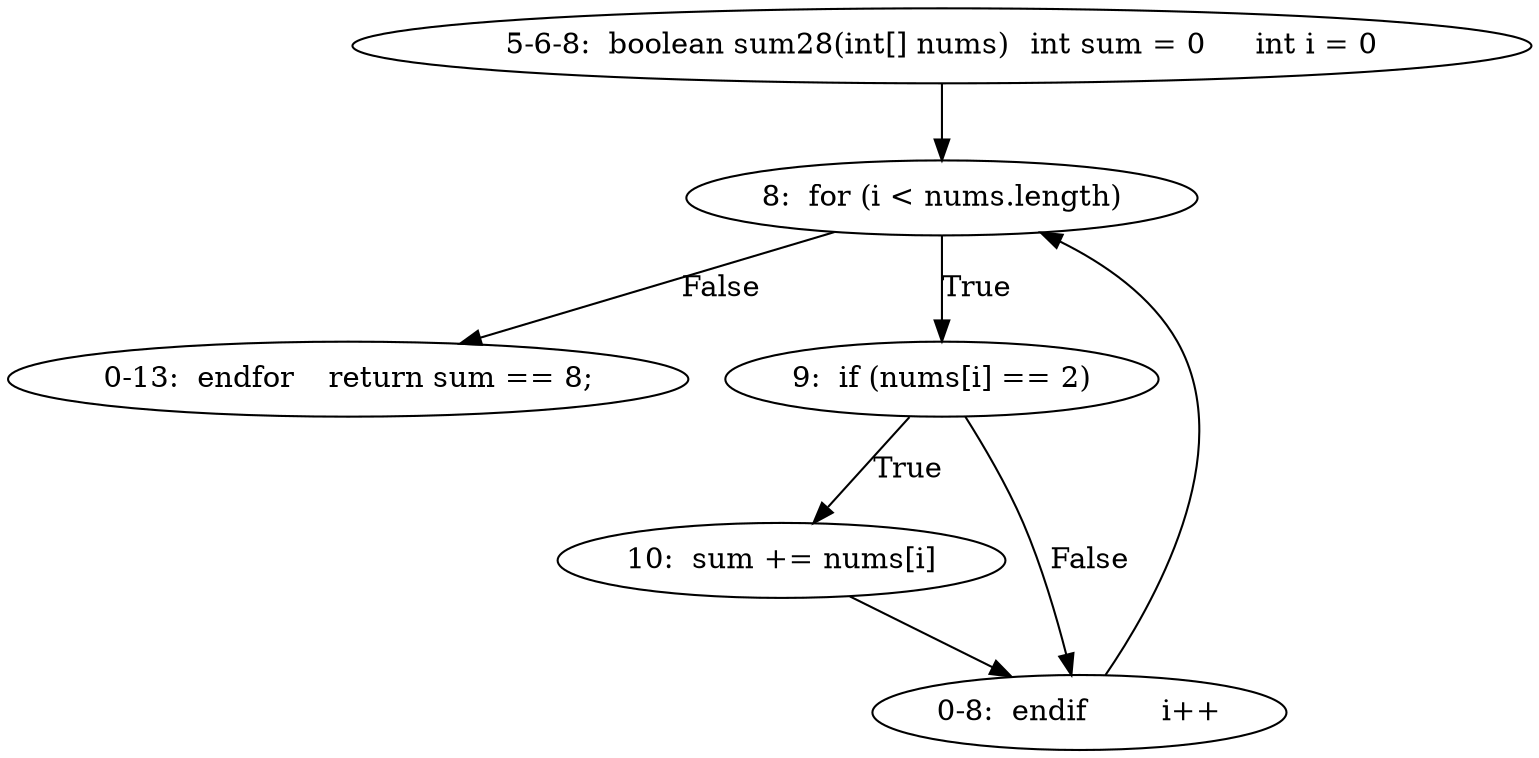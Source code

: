 digraph result_test { 
// graph-vertices
  a2  [label="5-6-8:  boolean sum28(int[] nums)	int sum = 0	int i = 0"]; 
  3  [label="8:  for (i < nums.length)"]; 
  a3  [label="0-13:  endfor	return sum == 8;"]; 
  6  [label="9:  if (nums[i] == 2)"]; 
  7  [label="10:  sum += nums[i]"]; 
  a4  [label="0-8:  endif	i++"]; 
// graph-edges
  a2 -> 3;
  3 -> a3  [label="False"]; 
  3 -> 6  [label="True"]; 
  6 -> 7  [label="True"]; 
  7 -> a4;
  6 -> a4  [label="False"]; 
  a4 -> 3;
}